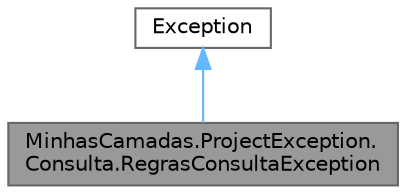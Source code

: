 digraph "MinhasCamadas.ProjectException.Consulta.RegrasConsultaException"
{
 // LATEX_PDF_SIZE
  bgcolor="transparent";
  edge [fontname=Helvetica,fontsize=10,labelfontname=Helvetica,labelfontsize=10];
  node [fontname=Helvetica,fontsize=10,shape=box,height=0.2,width=0.4];
  Node1 [id="Node000001",label="MinhasCamadas.ProjectException.\lConsulta.RegrasConsultaException",height=0.2,width=0.4,color="gray40", fillcolor="grey60", style="filled", fontcolor="black",tooltip="Purpose: Created by: gonca Created on: 12/18/2024 7:40:00 PM."];
  Node2 -> Node1 [id="edge3_Node000001_Node000002",dir="back",color="steelblue1",style="solid",tooltip=" "];
  Node2 [id="Node000002",label="Exception",height=0.2,width=0.4,color="gray40", fillcolor="white", style="filled",tooltip=" "];
}
